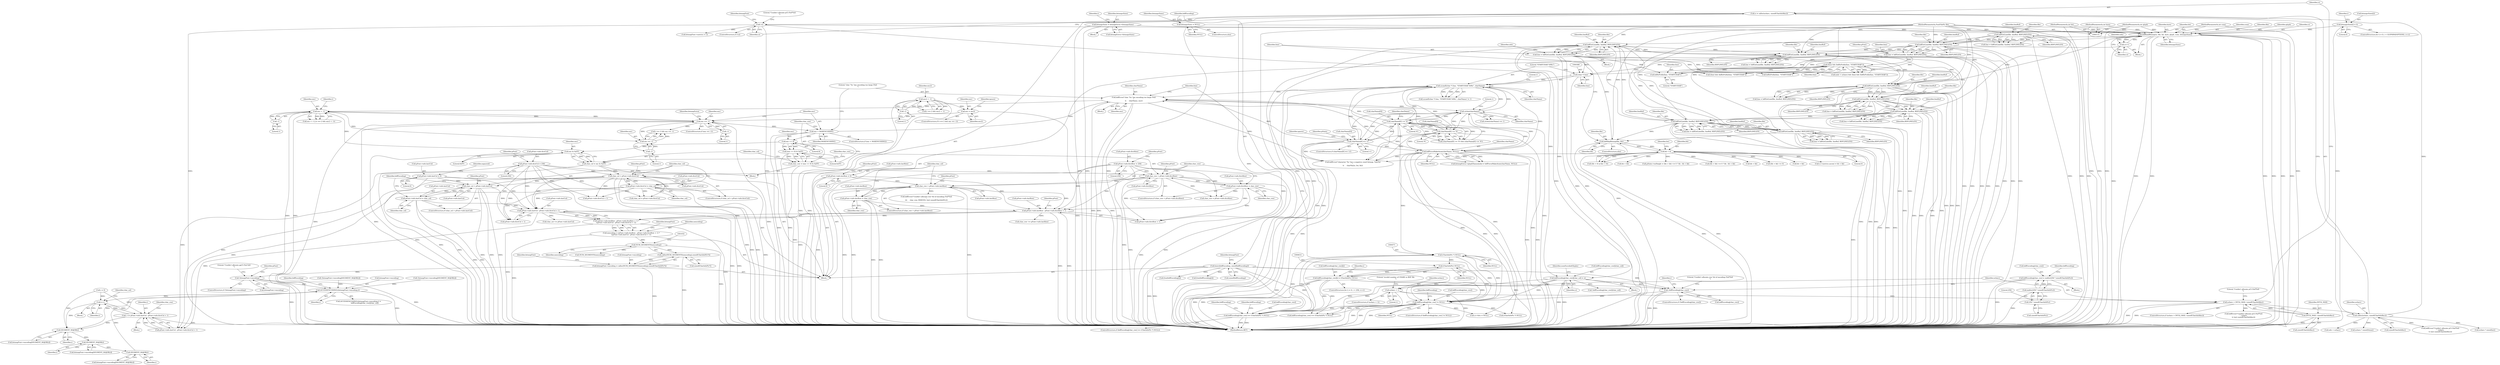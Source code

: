 digraph "0_libxfont_4d024ac10f964f6bd372ae0dd14f02772a6e5f63@API" {
"1001028" [label="(Call,calloc(NUM_SEGMENTS(nencoding),sizeof(CharInfoPtr*)))"];
"1001029" [label="(Call,NUM_SEGMENTS(nencoding))"];
"1000995" [label="(Call,nencoding = (pFont->info.lastRow - pFont->info.firstRow + 1) *\n\t(pFont->info.lastCol - pFont->info.firstCol + 1))"];
"1000997" [label="(Call,(pFont->info.lastRow - pFont->info.firstRow + 1) *\n\t(pFont->info.lastCol - pFont->info.firstCol + 1))"];
"1000998" [label="(Call,pFont->info.lastRow - pFont->info.firstRow + 1)"];
"1000332" [label="(Call,pFont->info.lastRow = 0)"];
"1000528" [label="(Call,pFont->info.lastRow = char_row)"];
"1000521" [label="(Call,char_row > pFont->info.lastRow)"];
"1000506" [label="(Call,char_row < pFont->info.firstRow)"];
"1000493" [label="(Call,char_row = (enc >> 8) & 0xFF)"];
"1000495" [label="(Call,(enc >> 8) & 0xFF)"];
"1000496" [label="(Call,enc >> 8)"];
"1000483" [label="(Call,enc > MAXENCODING)"];
"1000467" [label="(Call,enc == -1)"];
"1000460" [label="(Call,enc = enc2)"];
"1000443" [label="(Call,enc2 < -1)"];
"1000445" [label="(Call,-1)"];
"1000435" [label="(Call,enc < -1)"];
"1000502" [label="(Call,enc & 0xFF)"];
"1000487" [label="(Call,bdfError(\"char '%s' has encoding too large (%d)\n\",\n\t\t     charName, enc))"];
"1000384" [label="(Call,sscanf((char *) line, \"STARTCHAR %99s\", charName))"];
"1000385" [label="(Call,(char *) line)"];
"1000364" [label="(Call,(line) && (bdfIsPrefix(line, \"STARTCHAR\")))"];
"1000938" [label="(Call,line = bdfGetLine(file, lineBuf, BDFLINELEN))"];
"1000940" [label="(Call,bdfGetLine(file, lineBuf, BDFLINELEN))"];
"1000935" [label="(Call,bdfSkipBitmap(file, bh))"];
"1000753" [label="(Call,bdfGetLine(file, lineBuf, BDFLINELEN))"];
"1000709" [label="(Call,bdfGetLine(file, lineBuf, BDFLINELEN))"];
"1000676" [label="(Call,bdfGetLine(file, lineBuf, BDFLINELEN))"];
"1000634" [label="(Call,bdfGetLine(file, lineBuf, BDFLINELEN))"];
"1000408" [label="(Call,bdfGetLine(file, lineBuf, BDFLINELEN))"];
"1000321" [label="(Call,bdfGetLine(file, lineBuf, BDFLINELEN))"];
"1000196" [label="(Call,bdfGetLine(file, lineBuf, BDFLINELEN))"];
"1000116" [label="(MethodParameterIn,FontFilePtr file)"];
"1000799" [label="(Call,bdfGetLine(file, lineBuf, BDFLINELEN))"];
"1000738" [label="(Call,bh < 0)"];
"1000922" [label="(Call,bdfReadBitmap(ci, file, bit, byte, glyph, scan, bitmapsSizes))"];
"1000930" [label="(Call,ci++)"];
"1000250" [label="(Call,!ci)"];
"1000243" [label="(Call,ci = calloc(nchars, sizeof(CharInfoRec)))"];
"1000245" [label="(Call,calloc(nchars, sizeof(CharInfoRec)))"];
"1000228" [label="(Call,nchars > INT32_MAX / sizeof(CharInfoRec))"];
"1000219" [label="(Call,nchars < 1)"];
"1000230" [label="(Call,INT32_MAX / sizeof(CharInfoRec))"];
"1000119" [label="(MethodParameterIn,int bit)"];
"1000120" [label="(MethodParameterIn,int byte)"];
"1000121" [label="(MethodParameterIn,int glyph)"];
"1000122" [label="(MethodParameterIn,int scan)"];
"1000159" [label="(Call,bitmapsSizes = bitmapExtra->bitmapsSizes)"];
"1000179" [label="(Call,bitmapsSizes = NULL)"];
"1000173" [label="(Call,bitmapsSizes[i] = 0)"];
"1000366" [label="(Call,bdfIsPrefix(line, \"STARTCHAR\"))"];
"1000319" [label="(Call,line = bdfGetLine(file, lineBuf, BDFLINELEN))"];
"1000831" [label="(Call,charName[0] >= '0')"];
"1000853" [label="(Call,charName[0] == 'x')"];
"1000825" [label="(Call,strlen(charName))"];
"1000403" [label="(Call,bdfForceMakeAtom(charName, NULL))"];
"1000836" [label="(Call,charName[0] <= '9')"];
"1000617" [label="(Call,bdfEncoding[char_row] != NULL)"];
"1000623" [label="(Call,bdfEncoding[char_row][char_col] = ci)"];
"1000607" [label="(Call,bdfEncoding[char_row][i] = (CharInfoPtr) NULL)"];
"1000613" [label="(Call,(CharInfoPtr) NULL)"];
"1000570" [label="(Call,(CharInfoPtr *) NULL)"];
"1000566" [label="(Call,bdfEncoding[char_row] == (CharInfoPtr *) NULL)"];
"1000182" [label="(Call,bzero(bdfEncoding, sizeof(bdfEncoding)))"];
"1000584" [label="(Call,!bdfEncoding[char_row])"];
"1000574" [label="(Call,bdfEncoding[char_row] = malloc(256 * sizeof(CharInfoPtr)))"];
"1000578" [label="(Call,malloc(256 * sizeof(CharInfoPtr)))"];
"1000579" [label="(Call,256 * sizeof(CharInfoPtr))"];
"1000437" [label="(Call,-1)"];
"1000456" [label="(Call,enc == -1)"];
"1000458" [label="(Call,-1)"];
"1000469" [label="(Call,-1)"];
"1000325" [label="(Call,pFont->info.firstRow = 256)"];
"1000513" [label="(Call,pFont->info.firstRow = char_row)"];
"1001011" [label="(Call,pFont->info.lastCol - pFont->info.firstCol + 1)"];
"1000551" [label="(Call,char_col > pFont->info.lastCol)"];
"1000536" [label="(Call,char_col < pFont->info.firstCol)"];
"1000500" [label="(Call,char_col = enc & 0xFF)"];
"1000339" [label="(Call,pFont->info.firstCol = 256)"];
"1000543" [label="(Call,pFont->info.firstCol = char_col)"];
"1000346" [label="(Call,pFont->info.lastCol = 0)"];
"1000558" [label="(Call,pFont->info.lastCol = char_col)"];
"1001024" [label="(Call,bitmapFont->encoding = calloc(NUM_SEGMENTS(nencoding),sizeof(CharInfoPtr*)))"];
"1001034" [label="(Call,!bitmapFont->encoding)"];
"1001173" [label="(Call,ACCESSENCODINGL(bitmapFont->encoding,i))"];
"1001183" [label="(Call,i++)"];
"1001092" [label="(Call,i += pFont->info.lastCol - pFont->info.firstCol + 1)"];
"1001149" [label="(Call,SEGMENT_MAJOR(i))"];
"1001157" [label="(Call,SEGMENT_MAJOR(i))"];
"1001169" [label="(Call,SEGMENT_MAJOR(i))"];
"1000503" [label="(Identifier,enc)"];
"1000369" [label="(Block,)"];
"1000451" [label="(ControlStructure,if (t == 2 && enc == -1))"];
"1001144" [label="(Call,!bitmapFont->encoding[SEGMENT_MAJOR(i)])"];
"1000219" [label="(Call,nchars < 1)"];
"1000933" [label="(Identifier,ndx)"];
"1000632" [label="(Call,line = bdfGetLine(file, lineBuf, BDFLINELEN))"];
"1000598" [label="(ControlStructure,for (i = 0; i < 256; i++))"];
"1000712" [label="(Identifier,BDFLINELEN)"];
"1000397" [label="(Call,bitmapExtra->glyphNames[ndx] = bdfForceMakeAtom(charName, NULL))"];
"1000565" [label="(ControlStructure,if (bdfEncoding[char_row] == (CharInfoPtr *) NULL))"];
"1000943" [label="(Identifier,BDFLINELEN)"];
"1000936" [label="(Identifier,file)"];
"1000495" [label="(Call,(enc >> 8) & 0xFF)"];
"1000676" [label="(Call,bdfGetLine(file, lineBuf, BDFLINELEN))"];
"1000939" [label="(Identifier,line)"];
"1000824" [label="(Call,strlen(charName) == 1)"];
"1000328" [label="(Identifier,pFont)"];
"1000738" [label="(Call,bh < 0)"];
"1000339" [label="(Call,pFont->info.firstCol = 256)"];
"1000567" [label="(Call,bdfEncoding[char_row])"];
"1000534" [label="(Identifier,char_row)"];
"1000536" [label="(Call,char_col < pFont->info.firstCol)"];
"1000494" [label="(Identifier,char_row)"];
"1000922" [label="(Call,bdfReadBitmap(ci, file, bit, byte, glyph, scan, bitmapsSizes))"];
"1000832" [label="(Call,charName[0])"];
"1000830" [label="(Call,(charName[0] >= '0') && (charName[0] <= '9'))"];
"1000365" [label="(Identifier,line)"];
"1000623" [label="(Call,bdfEncoding[char_row][char_col] = ci)"];
"1000968" [label="(Call,(line) && (bdfIsPrefix(line, \"STARTCHAR\")))"];
"1000197" [label="(Identifier,file)"];
"1000384" [label="(Call,sscanf((char *) line, \"STARTCHAR %99s\", charName))"];
"1000564" [label="(Identifier,char_col)"];
"1000573" [label="(Block,)"];
"1001014" [label="(Identifier,pFont)"];
"1000345" [label="(Literal,256)"];
"1000347" [label="(Call,pFont->info.lastCol)"];
"1000801" [label="(Identifier,lineBuf)"];
"1000320" [label="(Identifier,line)"];
"1000274" [label="(Call,nchars * sizeof(Atom))"];
"1000934" [label="(ControlStructure,else)"];
"1000926" [label="(Identifier,byte)"];
"1000893" [label="(Call,ci->metrics.ascent = bh + bb)"];
"1000568" [label="(Identifier,bdfEncoding)"];
"1000227" [label="(ControlStructure,if (nchars > INT32_MAX / sizeof(CharInfoRec)))"];
"1000411" [label="(Identifier,BDFLINELEN)"];
"1000486" [label="(Block,)"];
"1000520" [label="(ControlStructure,if (char_row > pFont->info.lastRow))"];
"1000929" [label="(Identifier,bitmapsSizes)"];
"1000174" [label="(Call,bitmapsSizes[i])"];
"1001100" [label="(Call,pFont->info.firstCol + 1)"];
"1000522" [label="(Identifier,char_row)"];
"1000925" [label="(Identifier,bit)"];
"1000188" [label="(Identifier,bitmapFont)"];
"1000247" [label="(Call,sizeof(CharInfoRec))"];
"1000501" [label="(Identifier,char_col)"];
"1000173" [label="(Call,bitmapsSizes[i] = 0)"];
"1000246" [label="(Identifier,nchars)"];
"1000385" [label="(Call,(char *) line)"];
"1000120" [label="(MethodParameterIn,int byte)"];
"1000232" [label="(Call,sizeof(CharInfoRec))"];
"1000434" [label="(Call,enc < -1 || (t == 2 && enc2 < -1))"];
"1000321" [label="(Call,bdfGetLine(file, lineBuf, BDFLINELEN))"];
"1000544" [label="(Call,pFont->info.firstCol)"];
"1000508" [label="(Call,pFont->info.firstRow)"];
"1000589" [label="(Call,bdfError(\"Couldn't allocate row %d of encoding (%d*%d)\n\",\n\t\t\t     char_row, INDICES, (int) sizeof(CharInfoPtr)))"];
"1000352" [label="(Literal,0)"];
"1001110" [label="(Call,char_col = pFont->info.firstCol)"];
"1000621" [label="(Identifier,NULL)"];
"1000500" [label="(Call,char_col = enc & 0xFF)"];
"1001074" [label="(Identifier,char_row)"];
"1001033" [label="(ControlStructure,if (!bitmapFont->encoding))"];
"1000362" [label="(Identifier,ndx)"];
"1000490" [label="(Identifier,enc)"];
"1000626" [label="(Identifier,bdfEncoding)"];
"1000181" [label="(Identifier,NULL)"];
"1001198" [label="(Call,free(bdfEncoding[i]))"];
"1000439" [label="(Call,t == 2 && enc2 < -1)"];
"1000482" [label="(ControlStructure,if (enc > MAXENCODING))"];
"1000489" [label="(Identifier,charName)"];
"1000405" [label="(Identifier,NULL)"];
"1001031" [label="(Call,sizeof(CharInfoPtr*))"];
"1000576" [label="(Identifier,bdfEncoding)"];
"1000172" [label="(Identifier,i)"];
"1000931" [label="(Identifier,ci)"];
"1001041" [label="(Call,NUM_SEGMENTS(nencoding))"];
"1000513" [label="(Call,pFont->info.firstRow = char_row)"];
"1000755" [label="(Identifier,lineBuf)"];
"1000679" [label="(Identifier,BDFLINELEN)"];
"1000707" [label="(Call,line = bdfGetLine(file, lineBuf, BDFLINELEN))"];
"1000538" [label="(Call,pFont->info.firstCol)"];
"1000616" [label="(ControlStructure,if (bdfEncoding[char_row] != NULL))"];
"1000166" [label="(Identifier,i)"];
"1001004" [label="(Call,pFont->info.firstRow + 1)"];
"1001059" [label="(Call,char_row = pFont->info.firstRow)"];
"1000231" [label="(Identifier,INT32_MAX)"];
"1000578" [label="(Call,malloc(256 * sizeof(CharInfoPtr)))"];
"1000537" [label="(Identifier,char_col)"];
"1001177" [label="(Identifier,i)"];
"1000585" [label="(Call,bdfEncoding[char_row])"];
"1000608" [label="(Call,bdfEncoding[char_row][i])"];
"1001025" [label="(Call,bitmapFont->encoding)"];
"1000349" [label="(Identifier,pFont)"];
"1000831" [label="(Call,charName[0] >= '0')"];
"1000507" [label="(Identifier,char_row)"];
"1000342" [label="(Identifier,pFont)"];
"1000460" [label="(Call,enc = enc2)"];
"1000826" [label="(Identifier,charName)"];
"1000553" [label="(Call,pFont->info.lastCol)"];
"1001180" [label="(Identifier,bdfEncoding)"];
"1001035" [label="(Call,bitmapFont->encoding)"];
"1000404" [label="(Identifier,charName)"];
"1000579" [label="(Call,256 * sizeof(CharInfoPtr))"];
"1000493" [label="(Call,char_row = (enc >> 8) & 0xFF)"];
"1000678" [label="(Identifier,lineBuf)"];
"1000160" [label="(Identifier,bitmapsSizes)"];
"1000325" [label="(Call,pFont->info.firstRow = 256)"];
"1001169" [label="(Call,SEGMENT_MAJOR(i))"];
"1000383" [label="(Call,sscanf((char *) line, \"STARTCHAR %99s\", charName) != 1)"];
"1000996" [label="(Identifier,nencoding)"];
"1001026" [label="(Identifier,bitmapFont)"];
"1000561" [label="(Identifier,pFont)"];
"1001084" [label="(Block,)"];
"1000224" [label="(Literal,\"invalid number of CHARS in BDF file\n\")"];
"1000410" [label="(Identifier,lineBuf)"];
"1000180" [label="(Identifier,bitmapsSizes)"];
"1000737" [label="(Call,(bh < 0) || (bw < 0))"];
"1000435" [label="(Call,enc < -1)"];
"1000121" [label="(MethodParameterIn,int glyph)"];
"1000797" [label="(Call,line = bdfGetLine(file, lineBuf, BDFLINELEN))"];
"1001173" [label="(Call,ACCESSENCODINGL(bitmapFont->encoding,i))"];
"1000575" [label="(Call,bdfEncoding[char_row])"];
"1001017" [label="(Call,pFont->info.firstCol + 1)"];
"1000999" [label="(Call,pFont->info.lastRow)"];
"1000179" [label="(Call,bitmapsSizes = NULL)"];
"1000470" [label="(Literal,1)"];
"1000159" [label="(Call,bitmapsSizes = bitmapExtra->bitmapsSizes)"];
"1000245" [label="(Call,calloc(nchars, sizeof(CharInfoRec)))"];
"1000485" [label="(Identifier,MAXENCODING)"];
"1000837" [label="(Call,charName[0])"];
"1000586" [label="(Identifier,bdfEncoding)"];
"1000253" [label="(Call,bdfError(\"Couldn't allocate pCI (%d*%d)\n\", nchars,\n\t\t (int) sizeof(CharInfoRec)))"];
"1001184" [label="(Identifier,i)"];
"1000408" [label="(Call,bdfGetLine(file, lineBuf, BDFLINELEN))"];
"1000229" [label="(Identifier,nchars)"];
"1000521" [label="(Call,char_row > pFont->info.lastRow)"];
"1001117" [label="(Call,char_col <= pFont->info.lastCol)"];
"1001145" [label="(Call,bitmapFont->encoding[SEGMENT_MAJOR(i)])"];
"1000523" [label="(Call,pFont->info.lastRow)"];
"1000928" [label="(Identifier,scan)"];
"1000617" [label="(Call,bdfEncoding[char_row] != NULL)"];
"1000583" [label="(ControlStructure,if (!bdfEncoding[char_row]))"];
"1000502" [label="(Call,enc & 0xFF)"];
"1000196" [label="(Call,bdfGetLine(file, lineBuf, BDFLINELEN))"];
"1001093" [label="(Identifier,i)"];
"1000249" [label="(ControlStructure,if (!ci))"];
"1000250" [label="(Call,!ci)"];
"1000184" [label="(Call,sizeof(bdfEncoding))"];
"1000360" [label="(Call,(ndx < nchars) && (line) && (bdfIsPrefix(line, \"STARTCHAR\")))"];
"1001183" [label="(Call,i++)"];
"1001165" [label="(Call,bitmapFont->encoding[SEGMENT_MAJOR(i)])"];
"1000899" [label="(Call,bh + bb)"];
"1001218" [label="(Call,free(bdfEncoding[i]))"];
"1000158" [label="(Block,)"];
"1001153" [label="(Call,bitmapFont->encoding[SEGMENT_MAJOR(i)])"];
"1000740" [label="(Literal,0)"];
"1000235" [label="(Call,bdfError(\"Couldn't allocate pCI (%d*%d)\n\", nchars,\n\t\t (int) sizeof(CharInfoRec)))"];
"1000745" [label="(Call,bdfError(\"character '%s' has a negative sized bitmap, %dx%d\n\",\n\t\t     charName, bw, bh))"];
"1000859" [label="(Call,pState->exHeight = (bh + bb) <= 0 ? bh : bh + bb)"];
"1000570" [label="(Call,(CharInfoPtr *) NULL)"];
"1000580" [label="(Literal,256)"];
"1000484" [label="(Identifier,enc)"];
"1001036" [label="(Identifier,bitmapFont)"];
"1000437" [label="(Call,-1)"];
"1000531" [label="(Identifier,pFont)"];
"1000178" [label="(ControlStructure,else)"];
"1000519" [label="(Identifier,char_row)"];
"1001034" [label="(Call,!bitmapFont->encoding)"];
"1000677" [label="(Identifier,file)"];
"1000924" [label="(Identifier,file)"];
"1000998" [label="(Call,pFont->info.lastRow - pFont->info.firstRow + 1)"];
"1000799" [label="(Call,bdfGetLine(file, lineBuf, BDFLINELEN))"];
"1000857" [label="(Literal,'x')"];
"1000742" [label="(Identifier,bw)"];
"1001092" [label="(Call,i += pFont->info.lastCol - pFont->info.firstCol + 1)"];
"1000875" [label="(Identifier,ignore)"];
"1000504" [label="(Literal,0xFF)"];
"1000970" [label="(Call,bdfIsPrefix(line, \"STARTCHAR\"))"];
"1001024" [label="(Call,bitmapFont->encoding = calloc(NUM_SEGMENTS(nencoding),sizeof(CharInfoPtr*)))"];
"1000122" [label="(MethodParameterIn,int scan)"];
"1000499" [label="(Literal,0xFF)"];
"1000488" [label="(Literal,\"char '%s' has encoding too large (%d)\n\")"];
"1000436" [label="(Identifier,enc)"];
"1000840" [label="(Literal,'9')"];
"1000637" [label="(Identifier,BDFLINELEN)"];
"1001011" [label="(Call,pFont->info.lastCol - pFont->info.firstCol + 1)"];
"1000261" [label="(Call,bitmapFont->metrics = ci)"];
"1000927" [label="(Identifier,glyph)"];
"1000354" [label="(Identifier,nignored)"];
"1000498" [label="(Literal,8)"];
"1001051" [label="(Identifier,pFont)"];
"1000445" [label="(Call,-1)"];
"1000827" [label="(Literal,1)"];
"1000836" [label="(Call,charName[0] <= '9')"];
"1000457" [label="(Identifier,enc)"];
"1000558" [label="(Call,pFont->info.lastCol = char_col)"];
"1000861" [label="(Identifier,pState)"];
"1001081" [label="(Call,(CharInfoPtr *) NULL)"];
"1000243" [label="(Call,ci = calloc(nchars, sizeof(CharInfoRec)))"];
"1000876" [label="(Block,)"];
"1000236" [label="(Literal,\"Couldn't allocate pCI (%d*%d)\n\")"];
"1000516" [label="(Identifier,pFont)"];
"1001030" [label="(Identifier,nencoding)"];
"1000940" [label="(Call,bdfGetLine(file, lineBuf, BDFLINELEN))"];
"1000462" [label="(Identifier,enc2)"];
"1000346" [label="(Call,pFont->info.lastCol = 0)"];
"1000390" [label="(Literal,1)"];
"1001094" [label="(Call,pFont->info.lastCol - pFont->info.firstCol + 1)"];
"1000709" [label="(Call,bdfGetLine(file, lineBuf, BDFLINELEN))"];
"1000198" [label="(Identifier,lineBuf)"];
"1000228" [label="(Call,nchars > INT32_MAX / sizeof(CharInfoRec))"];
"1000182" [label="(Call,bzero(bdfEncoding, sizeof(bdfEncoding)))"];
"1000543" [label="(Call,pFont->info.firstCol = char_col)"];
"1000244" [label="(Identifier,ci)"];
"1000930" [label="(Call,ci++)"];
"1000388" [label="(Literal,\"STARTCHAR %99s\")"];
"1001126" [label="(Block,)"];
"1000631" [label="(Identifier,numEncodedGlyphs)"];
"1000629" [label="(Identifier,ci)"];
"1000551" [label="(Call,char_col > pFont->info.lastCol)"];
"1000581" [label="(Call,sizeof(CharInfoPtr))"];
"1000600" [label="(Identifier,i)"];
"1000366" [label="(Call,bdfIsPrefix(line, \"STARTCHAR\"))"];
"1000835" [label="(Literal,'0')"];
"1000251" [label="(Identifier,ci)"];
"1000438" [label="(Literal,1)"];
"1000230" [label="(Call,INT32_MAX / sizeof(CharInfoRec))"];
"1000452" [label="(Call,t == 2 && enc == -1)"];
"1000403" [label="(Call,bdfForceMakeAtom(charName, NULL))"];
"1000618" [label="(Call,bdfEncoding[char_row])"];
"1001066" [label="(Call,char_row <= pFont->info.lastRow)"];
"1001012" [label="(Call,pFont->info.lastCol)"];
"1000997" [label="(Call,(pFont->info.lastRow - pFont->info.firstRow + 1) *\n\t(pFont->info.lastCol - pFont->info.firstCol + 1))"];
"1000923" [label="(Identifier,ci)"];
"1000467" [label="(Call,enc == -1)"];
"1001077" [label="(Call,bdfEncoding[char_row] == (CharInfoPtr *) NULL)"];
"1000995" [label="(Call,nencoding = (pFont->info.lastRow - pFont->info.firstRow + 1) *\n\t(pFont->info.lastCol - pFont->info.firstCol + 1))"];
"1000333" [label="(Call,pFont->info.lastRow)"];
"1000199" [label="(Identifier,BDFLINELEN)"];
"1000751" [label="(Call,line = bdfGetLine(file, lineBuf, BDFLINELEN))"];
"1000319" [label="(Call,line = bdfGetLine(file, lineBuf, BDFLINELEN))"];
"1000387" [label="(Identifier,line)"];
"1000825" [label="(Call,strlen(charName))"];
"1000331" [label="(Literal,256)"];
"1001040" [label="(Literal,\"Couldn't allocate ppCI (%d,%d)\n\")"];
"1001170" [label="(Identifier,i)"];
"1000468" [label="(Identifier,enc)"];
"1000406" [label="(Call,line = bdfGetLine(file, lineBuf, BDFLINELEN))"];
"1000863" [label="(Call,(bh + bb) <= 0 ? bh : bh + bb)"];
"1000263" [label="(Identifier,bitmapFont)"];
"1001157" [label="(Call,SEGMENT_MAJOR(i))"];
"1000739" [label="(Identifier,bh)"];
"1000550" [label="(ControlStructure,if (char_col > pFont->info.lastCol))"];
"1000941" [label="(Identifier,file)"];
"1000474" [label="(Identifier,bitmapExtra)"];
"1001128" [label="(Call,!bdfEncoding[char_row][char_col])"];
"1000340" [label="(Call,pFont->info.firstCol)"];
"1000574" [label="(Call,bdfEncoding[char_row] = malloc(256 * sizeof(CharInfoPtr)))"];
"1000619" [label="(Identifier,bdfEncoding)"];
"1000254" [label="(Literal,\"Couldn't allocate pCI (%d*%d)\n\")"];
"1001028" [label="(Call,calloc(NUM_SEGMENTS(nencoding),sizeof(CharInfoPtr*)))"];
"1000917" [label="(Call,ci->bits = NULL)"];
"1001172" [label="(Call,ACCESSENCODINGL(bitmapFont->encoding,i) =\n                        bdfEncoding[char_row][char_col])"];
"1000528" [label="(Call,pFont->info.lastRow = char_row)"];
"1000546" [label="(Identifier,pFont)"];
"1000854" [label="(Call,charName[0])"];
"1000615" [label="(Identifier,NULL)"];
"1000635" [label="(Identifier,file)"];
"1000496" [label="(Call,enc >> 8)"];
"1000464" [label="(Identifier,ignore)"];
"1000838" [label="(Identifier,charName)"];
"1000754" [label="(Identifier,file)"];
"1000710" [label="(Identifier,file)"];
"1000870" [label="(Call,bh + bb)"];
"1000458" [label="(Call,-1)"];
"1000164" [label="(ControlStructure,for (i = 0; i < GLYPHPADOPTIONS; i++))"];
"1000492" [label="(Block,)"];
"1000389" [label="(Identifier,charName)"];
"1000711" [label="(Identifier,lineBuf)"];
"1000324" [label="(Identifier,BDFLINELEN)"];
"1000466" [label="(ControlStructure,if (enc == -1))"];
"1000123" [label="(Block,)"];
"1000572" [label="(Identifier,NULL)"];
"1000756" [label="(Identifier,BDFLINELEN)"];
"1000606" [label="(Identifier,i)"];
"1000636" [label="(Identifier,lineBuf)"];
"1000220" [label="(Identifier,nchars)"];
"1000483" [label="(Call,enc > MAXENCODING)"];
"1000613" [label="(Call,(CharInfoPtr) NULL)"];
"1000335" [label="(Identifier,pFont)"];
"1000322" [label="(Identifier,file)"];
"1000506" [label="(Call,char_row < pFont->info.firstRow)"];
"1000864" [label="(Call,(bh + bb) <= 0)"];
"1000456" [label="(Call,enc == -1)"];
"1000487" [label="(Call,bdfError(\"char '%s' has encoding too large (%d)\n\",\n\t\t     charName, enc))"];
"1000674" [label="(Call,line = bdfGetLine(file, lineBuf, BDFLINELEN))"];
"1000300" [label="(Call,nchars * sizeof(int))"];
"1000444" [label="(Identifier,enc2)"];
"1000441" [label="(Identifier,t)"];
"1000852" [label="(ControlStructure,if (charName[0] == 'x'))"];
"1000634" [label="(Call,bdfGetLine(file, lineBuf, BDFLINELEN))"];
"1000753" [label="(Call,bdfGetLine(file, lineBuf, BDFLINELEN))"];
"1001055" [label="(Call,i = 0)"];
"1000119" [label="(MethodParameterIn,int bit)"];
"1000218" [label="(ControlStructure,if (nchars < 1))"];
"1000194" [label="(Call,line = bdfGetLine(file, lineBuf, BDFLINELEN))"];
"1001029" [label="(Call,NUM_SEGMENTS(nencoding))"];
"1000505" [label="(ControlStructure,if (char_row < pFont->info.firstRow))"];
"1001125" [label="(Identifier,char_col)"];
"1000559" [label="(Call,pFont->info.lastCol)"];
"1000590" [label="(Literal,\"Couldn't allocate row %d of encoding (%d*%d)\n\")"];
"1001149" [label="(Call,SEGMENT_MAJOR(i))"];
"1000446" [label="(Literal,1)"];
"1000409" [label="(Identifier,file)"];
"1000529" [label="(Call,pFont->info.lastRow)"];
"1000177" [label="(Literal,0)"];
"1000633" [label="(Identifier,line)"];
"1000937" [label="(Identifier,bh)"];
"1000584" [label="(Call,!bdfEncoding[char_row])"];
"1000942" [label="(Identifier,lineBuf)"];
"1001224" [label="(MethodReturn,RET)"];
"1000368" [label="(Literal,\"STARTCHAR\")"];
"1000497" [label="(Identifier,enc)"];
"1000323" [label="(Identifier,lineBuf)"];
"1000607" [label="(Call,bdfEncoding[char_row][i] = (CharInfoPtr) NULL)"];
"1000361" [label="(Call,ndx < nchars)"];
"1000622" [label="(Block,)"];
"1000800" [label="(Identifier,file)"];
"1000364" [label="(Call,(line) && (bdfIsPrefix(line, \"STARTCHAR\")))"];
"1001158" [label="(Identifier,i)"];
"1000802" [label="(Identifier,BDFLINELEN)"];
"1000624" [label="(Call,bdfEncoding[char_row][char_col])"];
"1000566" [label="(Call,bdfEncoding[char_row] == (CharInfoPtr *) NULL)"];
"1000459" [label="(Literal,1)"];
"1000535" [label="(ControlStructure,if (char_col < pFont->info.firstCol))"];
"1000514" [label="(Call,pFont->info.firstRow)"];
"1000326" [label="(Call,pFont->info.firstRow)"];
"1001164" [label="(Call,!bitmapFont->encoding[SEGMENT_MAJOR(i)])"];
"1001174" [label="(Call,bitmapFont->encoding)"];
"1000367" [label="(Identifier,line)"];
"1000938" [label="(Call,line = bdfGetLine(file, lineBuf, BDFLINELEN))"];
"1000161" [label="(Call,bitmapExtra->bitmapsSizes)"];
"1000853" [label="(Call,charName[0] == 'x')"];
"1000865" [label="(Call,bh + bb)"];
"1000443" [label="(Call,enc2 < -1)"];
"1000116" [label="(MethodParameterIn,FontFilePtr file)"];
"1000549" [label="(Identifier,char_col)"];
"1000221" [label="(Literal,1)"];
"1000552" [label="(Identifier,char_col)"];
"1000338" [label="(Literal,0)"];
"1000935" [label="(Call,bdfSkipBitmap(file, bh))"];
"1001150" [label="(Identifier,i)"];
"1000183" [label="(Identifier,bdfEncoding)"];
"1000332" [label="(Call,pFont->info.lastRow = 0)"];
"1000461" [label="(Identifier,enc)"];
"1000469" [label="(Call,-1)"];
"1001028" -> "1001024"  [label="AST: "];
"1001028" -> "1001031"  [label="CFG: "];
"1001029" -> "1001028"  [label="AST: "];
"1001031" -> "1001028"  [label="AST: "];
"1001024" -> "1001028"  [label="CFG: "];
"1001028" -> "1001224"  [label="DDG: "];
"1001028" -> "1001024"  [label="DDG: "];
"1001029" -> "1001028"  [label="DDG: "];
"1001029" -> "1001030"  [label="CFG: "];
"1001030" -> "1001029"  [label="AST: "];
"1001032" -> "1001029"  [label="CFG: "];
"1001029" -> "1001224"  [label="DDG: "];
"1000995" -> "1001029"  [label="DDG: "];
"1001029" -> "1001041"  [label="DDG: "];
"1000995" -> "1000123"  [label="AST: "];
"1000995" -> "1000997"  [label="CFG: "];
"1000996" -> "1000995"  [label="AST: "];
"1000997" -> "1000995"  [label="AST: "];
"1001026" -> "1000995"  [label="CFG: "];
"1000995" -> "1001224"  [label="DDG: "];
"1000997" -> "1000995"  [label="DDG: "];
"1000997" -> "1000995"  [label="DDG: "];
"1000997" -> "1001011"  [label="CFG: "];
"1000998" -> "1000997"  [label="AST: "];
"1001011" -> "1000997"  [label="AST: "];
"1000997" -> "1001224"  [label="DDG: "];
"1000997" -> "1001224"  [label="DDG: "];
"1000998" -> "1000997"  [label="DDG: "];
"1000998" -> "1000997"  [label="DDG: "];
"1001011" -> "1000997"  [label="DDG: "];
"1001011" -> "1000997"  [label="DDG: "];
"1000998" -> "1001004"  [label="CFG: "];
"1000999" -> "1000998"  [label="AST: "];
"1001004" -> "1000998"  [label="AST: "];
"1001014" -> "1000998"  [label="CFG: "];
"1000998" -> "1001224"  [label="DDG: "];
"1000998" -> "1001224"  [label="DDG: "];
"1000332" -> "1000998"  [label="DDG: "];
"1000528" -> "1000998"  [label="DDG: "];
"1000521" -> "1000998"  [label="DDG: "];
"1000325" -> "1000998"  [label="DDG: "];
"1000513" -> "1000998"  [label="DDG: "];
"1000506" -> "1000998"  [label="DDG: "];
"1000998" -> "1001066"  [label="DDG: "];
"1000332" -> "1000123"  [label="AST: "];
"1000332" -> "1000338"  [label="CFG: "];
"1000333" -> "1000332"  [label="AST: "];
"1000338" -> "1000332"  [label="AST: "];
"1000342" -> "1000332"  [label="CFG: "];
"1000332" -> "1001224"  [label="DDG: "];
"1000332" -> "1000521"  [label="DDG: "];
"1000528" -> "1000520"  [label="AST: "];
"1000528" -> "1000534"  [label="CFG: "];
"1000529" -> "1000528"  [label="AST: "];
"1000534" -> "1000528"  [label="AST: "];
"1000537" -> "1000528"  [label="CFG: "];
"1000528" -> "1001224"  [label="DDG: "];
"1000528" -> "1001224"  [label="DDG: "];
"1000528" -> "1000521"  [label="DDG: "];
"1000521" -> "1000528"  [label="DDG: "];
"1000521" -> "1000520"  [label="AST: "];
"1000521" -> "1000523"  [label="CFG: "];
"1000522" -> "1000521"  [label="AST: "];
"1000523" -> "1000521"  [label="AST: "];
"1000531" -> "1000521"  [label="CFG: "];
"1000537" -> "1000521"  [label="CFG: "];
"1000521" -> "1001224"  [label="DDG: "];
"1000521" -> "1001224"  [label="DDG: "];
"1000521" -> "1001224"  [label="DDG: "];
"1000506" -> "1000521"  [label="DDG: "];
"1000521" -> "1000589"  [label="DDG: "];
"1000506" -> "1000505"  [label="AST: "];
"1000506" -> "1000508"  [label="CFG: "];
"1000507" -> "1000506"  [label="AST: "];
"1000508" -> "1000506"  [label="AST: "];
"1000516" -> "1000506"  [label="CFG: "];
"1000522" -> "1000506"  [label="CFG: "];
"1000506" -> "1001224"  [label="DDG: "];
"1000506" -> "1001224"  [label="DDG: "];
"1000493" -> "1000506"  [label="DDG: "];
"1000325" -> "1000506"  [label="DDG: "];
"1000513" -> "1000506"  [label="DDG: "];
"1000506" -> "1000513"  [label="DDG: "];
"1000506" -> "1001004"  [label="DDG: "];
"1000506" -> "1001059"  [label="DDG: "];
"1000493" -> "1000492"  [label="AST: "];
"1000493" -> "1000495"  [label="CFG: "];
"1000494" -> "1000493"  [label="AST: "];
"1000495" -> "1000493"  [label="AST: "];
"1000501" -> "1000493"  [label="CFG: "];
"1000493" -> "1001224"  [label="DDG: "];
"1000495" -> "1000493"  [label="DDG: "];
"1000495" -> "1000493"  [label="DDG: "];
"1000495" -> "1000499"  [label="CFG: "];
"1000496" -> "1000495"  [label="AST: "];
"1000499" -> "1000495"  [label="AST: "];
"1000495" -> "1001224"  [label="DDG: "];
"1000496" -> "1000495"  [label="DDG: "];
"1000496" -> "1000495"  [label="DDG: "];
"1000496" -> "1000498"  [label="CFG: "];
"1000497" -> "1000496"  [label="AST: "];
"1000498" -> "1000496"  [label="AST: "];
"1000499" -> "1000496"  [label="CFG: "];
"1000483" -> "1000496"  [label="DDG: "];
"1000496" -> "1000502"  [label="DDG: "];
"1000483" -> "1000482"  [label="AST: "];
"1000483" -> "1000485"  [label="CFG: "];
"1000484" -> "1000483"  [label="AST: "];
"1000485" -> "1000483"  [label="AST: "];
"1000488" -> "1000483"  [label="CFG: "];
"1000494" -> "1000483"  [label="CFG: "];
"1000483" -> "1001224"  [label="DDG: "];
"1000483" -> "1001224"  [label="DDG: "];
"1000467" -> "1000483"  [label="DDG: "];
"1000483" -> "1000487"  [label="DDG: "];
"1000467" -> "1000466"  [label="AST: "];
"1000467" -> "1000469"  [label="CFG: "];
"1000468" -> "1000467"  [label="AST: "];
"1000469" -> "1000467"  [label="AST: "];
"1000474" -> "1000467"  [label="CFG: "];
"1000484" -> "1000467"  [label="CFG: "];
"1000467" -> "1001224"  [label="DDG: "];
"1000467" -> "1001224"  [label="DDG: "];
"1000467" -> "1001224"  [label="DDG: "];
"1000467" -> "1000435"  [label="DDG: "];
"1000467" -> "1000452"  [label="DDG: "];
"1000460" -> "1000467"  [label="DDG: "];
"1000435" -> "1000467"  [label="DDG: "];
"1000456" -> "1000467"  [label="DDG: "];
"1000469" -> "1000467"  [label="DDG: "];
"1000460" -> "1000451"  [label="AST: "];
"1000460" -> "1000462"  [label="CFG: "];
"1000461" -> "1000460"  [label="AST: "];
"1000462" -> "1000460"  [label="AST: "];
"1000464" -> "1000460"  [label="CFG: "];
"1000460" -> "1001224"  [label="DDG: "];
"1000443" -> "1000460"  [label="DDG: "];
"1000443" -> "1000439"  [label="AST: "];
"1000443" -> "1000445"  [label="CFG: "];
"1000444" -> "1000443"  [label="AST: "];
"1000445" -> "1000443"  [label="AST: "];
"1000439" -> "1000443"  [label="CFG: "];
"1000443" -> "1001224"  [label="DDG: "];
"1000443" -> "1001224"  [label="DDG: "];
"1000443" -> "1000439"  [label="DDG: "];
"1000443" -> "1000439"  [label="DDG: "];
"1000445" -> "1000443"  [label="DDG: "];
"1000445" -> "1000446"  [label="CFG: "];
"1000446" -> "1000445"  [label="AST: "];
"1000435" -> "1000434"  [label="AST: "];
"1000435" -> "1000437"  [label="CFG: "];
"1000436" -> "1000435"  [label="AST: "];
"1000437" -> "1000435"  [label="AST: "];
"1000441" -> "1000435"  [label="CFG: "];
"1000434" -> "1000435"  [label="CFG: "];
"1000435" -> "1001224"  [label="DDG: "];
"1000435" -> "1001224"  [label="DDG: "];
"1000435" -> "1000434"  [label="DDG: "];
"1000435" -> "1000434"  [label="DDG: "];
"1000502" -> "1000435"  [label="DDG: "];
"1000487" -> "1000435"  [label="DDG: "];
"1000437" -> "1000435"  [label="DDG: "];
"1000435" -> "1000456"  [label="DDG: "];
"1000502" -> "1000500"  [label="AST: "];
"1000502" -> "1000504"  [label="CFG: "];
"1000503" -> "1000502"  [label="AST: "];
"1000504" -> "1000502"  [label="AST: "];
"1000500" -> "1000502"  [label="CFG: "];
"1000502" -> "1001224"  [label="DDG: "];
"1000502" -> "1000500"  [label="DDG: "];
"1000502" -> "1000500"  [label="DDG: "];
"1000487" -> "1000486"  [label="AST: "];
"1000487" -> "1000490"  [label="CFG: "];
"1000488" -> "1000487"  [label="AST: "];
"1000489" -> "1000487"  [label="AST: "];
"1000490" -> "1000487"  [label="AST: "];
"1000633" -> "1000487"  [label="CFG: "];
"1000487" -> "1001224"  [label="DDG: "];
"1000487" -> "1001224"  [label="DDG: "];
"1000487" -> "1001224"  [label="DDG: "];
"1000384" -> "1000487"  [label="DDG: "];
"1000403" -> "1000487"  [label="DDG: "];
"1000831" -> "1000487"  [label="DDG: "];
"1000853" -> "1000487"  [label="DDG: "];
"1000836" -> "1000487"  [label="DDG: "];
"1000487" -> "1000745"  [label="DDG: "];
"1000487" -> "1000825"  [label="DDG: "];
"1000384" -> "1000383"  [label="AST: "];
"1000384" -> "1000389"  [label="CFG: "];
"1000385" -> "1000384"  [label="AST: "];
"1000388" -> "1000384"  [label="AST: "];
"1000389" -> "1000384"  [label="AST: "];
"1000390" -> "1000384"  [label="CFG: "];
"1000384" -> "1001224"  [label="DDG: "];
"1000384" -> "1001224"  [label="DDG: "];
"1000384" -> "1000383"  [label="DDG: "];
"1000384" -> "1000383"  [label="DDG: "];
"1000384" -> "1000383"  [label="DDG: "];
"1000385" -> "1000384"  [label="DDG: "];
"1000831" -> "1000384"  [label="DDG: "];
"1000853" -> "1000384"  [label="DDG: "];
"1000825" -> "1000384"  [label="DDG: "];
"1000836" -> "1000384"  [label="DDG: "];
"1000384" -> "1000403"  [label="DDG: "];
"1000384" -> "1000745"  [label="DDG: "];
"1000384" -> "1000825"  [label="DDG: "];
"1000385" -> "1000387"  [label="CFG: "];
"1000386" -> "1000385"  [label="AST: "];
"1000387" -> "1000385"  [label="AST: "];
"1000388" -> "1000385"  [label="CFG: "];
"1000385" -> "1001224"  [label="DDG: "];
"1000364" -> "1000385"  [label="DDG: "];
"1000938" -> "1000385"  [label="DDG: "];
"1000319" -> "1000385"  [label="DDG: "];
"1000364" -> "1000360"  [label="AST: "];
"1000364" -> "1000365"  [label="CFG: "];
"1000364" -> "1000366"  [label="CFG: "];
"1000365" -> "1000364"  [label="AST: "];
"1000366" -> "1000364"  [label="AST: "];
"1000360" -> "1000364"  [label="CFG: "];
"1000364" -> "1001224"  [label="DDG: "];
"1000364" -> "1001224"  [label="DDG: "];
"1000364" -> "1000360"  [label="DDG: "];
"1000364" -> "1000360"  [label="DDG: "];
"1000938" -> "1000364"  [label="DDG: "];
"1000366" -> "1000364"  [label="DDG: "];
"1000366" -> "1000364"  [label="DDG: "];
"1000319" -> "1000364"  [label="DDG: "];
"1000364" -> "1000968"  [label="DDG: "];
"1000364" -> "1000968"  [label="DDG: "];
"1000364" -> "1000970"  [label="DDG: "];
"1000938" -> "1000369"  [label="AST: "];
"1000938" -> "1000940"  [label="CFG: "];
"1000939" -> "1000938"  [label="AST: "];
"1000940" -> "1000938"  [label="AST: "];
"1000362" -> "1000938"  [label="CFG: "];
"1000938" -> "1001224"  [label="DDG: "];
"1000938" -> "1001224"  [label="DDG: "];
"1000938" -> "1000366"  [label="DDG: "];
"1000940" -> "1000938"  [label="DDG: "];
"1000940" -> "1000938"  [label="DDG: "];
"1000940" -> "1000938"  [label="DDG: "];
"1000938" -> "1000968"  [label="DDG: "];
"1000938" -> "1000970"  [label="DDG: "];
"1000940" -> "1000943"  [label="CFG: "];
"1000941" -> "1000940"  [label="AST: "];
"1000942" -> "1000940"  [label="AST: "];
"1000943" -> "1000940"  [label="AST: "];
"1000940" -> "1001224"  [label="DDG: "];
"1000940" -> "1001224"  [label="DDG: "];
"1000940" -> "1001224"  [label="DDG: "];
"1000940" -> "1000408"  [label="DDG: "];
"1000940" -> "1000408"  [label="DDG: "];
"1000940" -> "1000408"  [label="DDG: "];
"1000935" -> "1000940"  [label="DDG: "];
"1000922" -> "1000940"  [label="DDG: "];
"1000116" -> "1000940"  [label="DDG: "];
"1000753" -> "1000940"  [label="DDG: "];
"1000753" -> "1000940"  [label="DDG: "];
"1000799" -> "1000940"  [label="DDG: "];
"1000799" -> "1000940"  [label="DDG: "];
"1000935" -> "1000934"  [label="AST: "];
"1000935" -> "1000937"  [label="CFG: "];
"1000936" -> "1000935"  [label="AST: "];
"1000937" -> "1000935"  [label="AST: "];
"1000939" -> "1000935"  [label="CFG: "];
"1000935" -> "1001224"  [label="DDG: "];
"1000935" -> "1001224"  [label="DDG: "];
"1000935" -> "1000738"  [label="DDG: "];
"1000753" -> "1000935"  [label="DDG: "];
"1000799" -> "1000935"  [label="DDG: "];
"1000116" -> "1000935"  [label="DDG: "];
"1000738" -> "1000935"  [label="DDG: "];
"1000753" -> "1000751"  [label="AST: "];
"1000753" -> "1000756"  [label="CFG: "];
"1000754" -> "1000753"  [label="AST: "];
"1000755" -> "1000753"  [label="AST: "];
"1000756" -> "1000753"  [label="AST: "];
"1000751" -> "1000753"  [label="CFG: "];
"1000753" -> "1001224"  [label="DDG: "];
"1000753" -> "1001224"  [label="DDG: "];
"1000753" -> "1001224"  [label="DDG: "];
"1000753" -> "1000751"  [label="DDG: "];
"1000753" -> "1000751"  [label="DDG: "];
"1000753" -> "1000751"  [label="DDG: "];
"1000709" -> "1000753"  [label="DDG: "];
"1000709" -> "1000753"  [label="DDG: "];
"1000709" -> "1000753"  [label="DDG: "];
"1000116" -> "1000753"  [label="DDG: "];
"1000753" -> "1000799"  [label="DDG: "];
"1000753" -> "1000799"  [label="DDG: "];
"1000753" -> "1000799"  [label="DDG: "];
"1000753" -> "1000922"  [label="DDG: "];
"1000709" -> "1000707"  [label="AST: "];
"1000709" -> "1000712"  [label="CFG: "];
"1000710" -> "1000709"  [label="AST: "];
"1000711" -> "1000709"  [label="AST: "];
"1000712" -> "1000709"  [label="AST: "];
"1000707" -> "1000709"  [label="CFG: "];
"1000709" -> "1001224"  [label="DDG: "];
"1000709" -> "1001224"  [label="DDG: "];
"1000709" -> "1001224"  [label="DDG: "];
"1000709" -> "1000707"  [label="DDG: "];
"1000709" -> "1000707"  [label="DDG: "];
"1000709" -> "1000707"  [label="DDG: "];
"1000676" -> "1000709"  [label="DDG: "];
"1000676" -> "1000709"  [label="DDG: "];
"1000676" -> "1000709"  [label="DDG: "];
"1000116" -> "1000709"  [label="DDG: "];
"1000676" -> "1000674"  [label="AST: "];
"1000676" -> "1000679"  [label="CFG: "];
"1000677" -> "1000676"  [label="AST: "];
"1000678" -> "1000676"  [label="AST: "];
"1000679" -> "1000676"  [label="AST: "];
"1000674" -> "1000676"  [label="CFG: "];
"1000676" -> "1001224"  [label="DDG: "];
"1000676" -> "1001224"  [label="DDG: "];
"1000676" -> "1001224"  [label="DDG: "];
"1000676" -> "1000674"  [label="DDG: "];
"1000676" -> "1000674"  [label="DDG: "];
"1000676" -> "1000674"  [label="DDG: "];
"1000634" -> "1000676"  [label="DDG: "];
"1000634" -> "1000676"  [label="DDG: "];
"1000634" -> "1000676"  [label="DDG: "];
"1000116" -> "1000676"  [label="DDG: "];
"1000634" -> "1000632"  [label="AST: "];
"1000634" -> "1000637"  [label="CFG: "];
"1000635" -> "1000634"  [label="AST: "];
"1000636" -> "1000634"  [label="AST: "];
"1000637" -> "1000634"  [label="AST: "];
"1000632" -> "1000634"  [label="CFG: "];
"1000634" -> "1001224"  [label="DDG: "];
"1000634" -> "1001224"  [label="DDG: "];
"1000634" -> "1001224"  [label="DDG: "];
"1000634" -> "1000632"  [label="DDG: "];
"1000634" -> "1000632"  [label="DDG: "];
"1000634" -> "1000632"  [label="DDG: "];
"1000408" -> "1000634"  [label="DDG: "];
"1000408" -> "1000634"  [label="DDG: "];
"1000408" -> "1000634"  [label="DDG: "];
"1000116" -> "1000634"  [label="DDG: "];
"1000408" -> "1000406"  [label="AST: "];
"1000408" -> "1000411"  [label="CFG: "];
"1000409" -> "1000408"  [label="AST: "];
"1000410" -> "1000408"  [label="AST: "];
"1000411" -> "1000408"  [label="AST: "];
"1000406" -> "1000408"  [label="CFG: "];
"1000408" -> "1001224"  [label="DDG: "];
"1000408" -> "1001224"  [label="DDG: "];
"1000408" -> "1001224"  [label="DDG: "];
"1000408" -> "1000406"  [label="DDG: "];
"1000408" -> "1000406"  [label="DDG: "];
"1000408" -> "1000406"  [label="DDG: "];
"1000321" -> "1000408"  [label="DDG: "];
"1000321" -> "1000408"  [label="DDG: "];
"1000321" -> "1000408"  [label="DDG: "];
"1000116" -> "1000408"  [label="DDG: "];
"1000321" -> "1000319"  [label="AST: "];
"1000321" -> "1000324"  [label="CFG: "];
"1000322" -> "1000321"  [label="AST: "];
"1000323" -> "1000321"  [label="AST: "];
"1000324" -> "1000321"  [label="AST: "];
"1000319" -> "1000321"  [label="CFG: "];
"1000321" -> "1001224"  [label="DDG: "];
"1000321" -> "1001224"  [label="DDG: "];
"1000321" -> "1001224"  [label="DDG: "];
"1000321" -> "1000319"  [label="DDG: "];
"1000321" -> "1000319"  [label="DDG: "];
"1000321" -> "1000319"  [label="DDG: "];
"1000196" -> "1000321"  [label="DDG: "];
"1000196" -> "1000321"  [label="DDG: "];
"1000196" -> "1000321"  [label="DDG: "];
"1000116" -> "1000321"  [label="DDG: "];
"1000196" -> "1000194"  [label="AST: "];
"1000196" -> "1000199"  [label="CFG: "];
"1000197" -> "1000196"  [label="AST: "];
"1000198" -> "1000196"  [label="AST: "];
"1000199" -> "1000196"  [label="AST: "];
"1000194" -> "1000196"  [label="CFG: "];
"1000196" -> "1001224"  [label="DDG: "];
"1000196" -> "1001224"  [label="DDG: "];
"1000196" -> "1001224"  [label="DDG: "];
"1000196" -> "1000194"  [label="DDG: "];
"1000196" -> "1000194"  [label="DDG: "];
"1000196" -> "1000194"  [label="DDG: "];
"1000116" -> "1000196"  [label="DDG: "];
"1000116" -> "1000115"  [label="AST: "];
"1000116" -> "1001224"  [label="DDG: "];
"1000116" -> "1000799"  [label="DDG: "];
"1000116" -> "1000922"  [label="DDG: "];
"1000799" -> "1000797"  [label="AST: "];
"1000799" -> "1000802"  [label="CFG: "];
"1000800" -> "1000799"  [label="AST: "];
"1000801" -> "1000799"  [label="AST: "];
"1000802" -> "1000799"  [label="AST: "];
"1000797" -> "1000799"  [label="CFG: "];
"1000799" -> "1001224"  [label="DDG: "];
"1000799" -> "1001224"  [label="DDG: "];
"1000799" -> "1001224"  [label="DDG: "];
"1000799" -> "1000797"  [label="DDG: "];
"1000799" -> "1000797"  [label="DDG: "];
"1000799" -> "1000797"  [label="DDG: "];
"1000799" -> "1000922"  [label="DDG: "];
"1000738" -> "1000737"  [label="AST: "];
"1000738" -> "1000740"  [label="CFG: "];
"1000739" -> "1000738"  [label="AST: "];
"1000740" -> "1000738"  [label="AST: "];
"1000742" -> "1000738"  [label="CFG: "];
"1000737" -> "1000738"  [label="CFG: "];
"1000738" -> "1001224"  [label="DDG: "];
"1000738" -> "1000737"  [label="DDG: "];
"1000738" -> "1000737"  [label="DDG: "];
"1000738" -> "1000745"  [label="DDG: "];
"1000738" -> "1000859"  [label="DDG: "];
"1000738" -> "1000864"  [label="DDG: "];
"1000738" -> "1000865"  [label="DDG: "];
"1000738" -> "1000863"  [label="DDG: "];
"1000738" -> "1000870"  [label="DDG: "];
"1000738" -> "1000893"  [label="DDG: "];
"1000738" -> "1000899"  [label="DDG: "];
"1000922" -> "1000876"  [label="AST: "];
"1000922" -> "1000929"  [label="CFG: "];
"1000923" -> "1000922"  [label="AST: "];
"1000924" -> "1000922"  [label="AST: "];
"1000925" -> "1000922"  [label="AST: "];
"1000926" -> "1000922"  [label="AST: "];
"1000927" -> "1000922"  [label="AST: "];
"1000928" -> "1000922"  [label="AST: "];
"1000929" -> "1000922"  [label="AST: "];
"1000931" -> "1000922"  [label="CFG: "];
"1000922" -> "1001224"  [label="DDG: "];
"1000922" -> "1001224"  [label="DDG: "];
"1000922" -> "1001224"  [label="DDG: "];
"1000922" -> "1001224"  [label="DDG: "];
"1000922" -> "1001224"  [label="DDG: "];
"1000922" -> "1001224"  [label="DDG: "];
"1000930" -> "1000922"  [label="DDG: "];
"1000250" -> "1000922"  [label="DDG: "];
"1000119" -> "1000922"  [label="DDG: "];
"1000120" -> "1000922"  [label="DDG: "];
"1000121" -> "1000922"  [label="DDG: "];
"1000122" -> "1000922"  [label="DDG: "];
"1000159" -> "1000922"  [label="DDG: "];
"1000179" -> "1000922"  [label="DDG: "];
"1000173" -> "1000922"  [label="DDG: "];
"1000922" -> "1000930"  [label="DDG: "];
"1000930" -> "1000876"  [label="AST: "];
"1000930" -> "1000931"  [label="CFG: "];
"1000931" -> "1000930"  [label="AST: "];
"1000933" -> "1000930"  [label="CFG: "];
"1000930" -> "1001224"  [label="DDG: "];
"1000930" -> "1000623"  [label="DDG: "];
"1000250" -> "1000249"  [label="AST: "];
"1000250" -> "1000251"  [label="CFG: "];
"1000251" -> "1000250"  [label="AST: "];
"1000254" -> "1000250"  [label="CFG: "];
"1000263" -> "1000250"  [label="CFG: "];
"1000250" -> "1001224"  [label="DDG: "];
"1000250" -> "1001224"  [label="DDG: "];
"1000243" -> "1000250"  [label="DDG: "];
"1000250" -> "1000261"  [label="DDG: "];
"1000250" -> "1000623"  [label="DDG: "];
"1000243" -> "1000123"  [label="AST: "];
"1000243" -> "1000245"  [label="CFG: "];
"1000244" -> "1000243"  [label="AST: "];
"1000245" -> "1000243"  [label="AST: "];
"1000251" -> "1000243"  [label="CFG: "];
"1000243" -> "1001224"  [label="DDG: "];
"1000245" -> "1000243"  [label="DDG: "];
"1000245" -> "1000247"  [label="CFG: "];
"1000246" -> "1000245"  [label="AST: "];
"1000247" -> "1000245"  [label="AST: "];
"1000228" -> "1000245"  [label="DDG: "];
"1000245" -> "1000253"  [label="DDG: "];
"1000245" -> "1000274"  [label="DDG: "];
"1000245" -> "1000300"  [label="DDG: "];
"1000245" -> "1000361"  [label="DDG: "];
"1000228" -> "1000227"  [label="AST: "];
"1000228" -> "1000230"  [label="CFG: "];
"1000229" -> "1000228"  [label="AST: "];
"1000230" -> "1000228"  [label="AST: "];
"1000236" -> "1000228"  [label="CFG: "];
"1000244" -> "1000228"  [label="CFG: "];
"1000228" -> "1001224"  [label="DDG: "];
"1000228" -> "1001224"  [label="DDG: "];
"1000219" -> "1000228"  [label="DDG: "];
"1000230" -> "1000228"  [label="DDG: "];
"1000228" -> "1000235"  [label="DDG: "];
"1000219" -> "1000218"  [label="AST: "];
"1000219" -> "1000221"  [label="CFG: "];
"1000220" -> "1000219"  [label="AST: "];
"1000221" -> "1000219"  [label="AST: "];
"1000224" -> "1000219"  [label="CFG: "];
"1000229" -> "1000219"  [label="CFG: "];
"1000219" -> "1001224"  [label="DDG: "];
"1000219" -> "1001224"  [label="DDG: "];
"1000230" -> "1000232"  [label="CFG: "];
"1000231" -> "1000230"  [label="AST: "];
"1000232" -> "1000230"  [label="AST: "];
"1000230" -> "1001224"  [label="DDG: "];
"1000119" -> "1000115"  [label="AST: "];
"1000119" -> "1001224"  [label="DDG: "];
"1000120" -> "1000115"  [label="AST: "];
"1000120" -> "1001224"  [label="DDG: "];
"1000121" -> "1000115"  [label="AST: "];
"1000121" -> "1001224"  [label="DDG: "];
"1000122" -> "1000115"  [label="AST: "];
"1000122" -> "1001224"  [label="DDG: "];
"1000159" -> "1000158"  [label="AST: "];
"1000159" -> "1000161"  [label="CFG: "];
"1000160" -> "1000159"  [label="AST: "];
"1000161" -> "1000159"  [label="AST: "];
"1000166" -> "1000159"  [label="CFG: "];
"1000159" -> "1001224"  [label="DDG: "];
"1000159" -> "1001224"  [label="DDG: "];
"1000179" -> "1000178"  [label="AST: "];
"1000179" -> "1000181"  [label="CFG: "];
"1000180" -> "1000179"  [label="AST: "];
"1000181" -> "1000179"  [label="AST: "];
"1000183" -> "1000179"  [label="CFG: "];
"1000179" -> "1001224"  [label="DDG: "];
"1000173" -> "1000164"  [label="AST: "];
"1000173" -> "1000177"  [label="CFG: "];
"1000174" -> "1000173"  [label="AST: "];
"1000177" -> "1000173"  [label="AST: "];
"1000172" -> "1000173"  [label="CFG: "];
"1000173" -> "1001224"  [label="DDG: "];
"1000366" -> "1000368"  [label="CFG: "];
"1000367" -> "1000366"  [label="AST: "];
"1000368" -> "1000366"  [label="AST: "];
"1000319" -> "1000366"  [label="DDG: "];
"1000319" -> "1000123"  [label="AST: "];
"1000320" -> "1000319"  [label="AST: "];
"1000328" -> "1000319"  [label="CFG: "];
"1000319" -> "1001224"  [label="DDG: "];
"1000319" -> "1001224"  [label="DDG: "];
"1000319" -> "1000968"  [label="DDG: "];
"1000319" -> "1000970"  [label="DDG: "];
"1000831" -> "1000830"  [label="AST: "];
"1000831" -> "1000835"  [label="CFG: "];
"1000832" -> "1000831"  [label="AST: "];
"1000835" -> "1000831"  [label="AST: "];
"1000838" -> "1000831"  [label="CFG: "];
"1000830" -> "1000831"  [label="CFG: "];
"1000831" -> "1001224"  [label="DDG: "];
"1000831" -> "1000403"  [label="DDG: "];
"1000831" -> "1000745"  [label="DDG: "];
"1000831" -> "1000825"  [label="DDG: "];
"1000831" -> "1000830"  [label="DDG: "];
"1000831" -> "1000830"  [label="DDG: "];
"1000853" -> "1000831"  [label="DDG: "];
"1000825" -> "1000831"  [label="DDG: "];
"1000836" -> "1000831"  [label="DDG: "];
"1000831" -> "1000836"  [label="DDG: "];
"1000831" -> "1000853"  [label="DDG: "];
"1000853" -> "1000852"  [label="AST: "];
"1000853" -> "1000857"  [label="CFG: "];
"1000854" -> "1000853"  [label="AST: "];
"1000857" -> "1000853"  [label="AST: "];
"1000861" -> "1000853"  [label="CFG: "];
"1000875" -> "1000853"  [label="CFG: "];
"1000853" -> "1001224"  [label="DDG: "];
"1000853" -> "1001224"  [label="DDG: "];
"1000853" -> "1000403"  [label="DDG: "];
"1000853" -> "1000745"  [label="DDG: "];
"1000853" -> "1000825"  [label="DDG: "];
"1000825" -> "1000853"  [label="DDG: "];
"1000836" -> "1000853"  [label="DDG: "];
"1000825" -> "1000824"  [label="AST: "];
"1000825" -> "1000826"  [label="CFG: "];
"1000826" -> "1000825"  [label="AST: "];
"1000827" -> "1000825"  [label="CFG: "];
"1000825" -> "1001224"  [label="DDG: "];
"1000825" -> "1000824"  [label="DDG: "];
"1000403" -> "1000825"  [label="DDG: "];
"1000836" -> "1000825"  [label="DDG: "];
"1000825" -> "1000836"  [label="DDG: "];
"1000403" -> "1000397"  [label="AST: "];
"1000403" -> "1000405"  [label="CFG: "];
"1000404" -> "1000403"  [label="AST: "];
"1000405" -> "1000403"  [label="AST: "];
"1000397" -> "1000403"  [label="CFG: "];
"1000403" -> "1001224"  [label="DDG: "];
"1000403" -> "1001224"  [label="DDG: "];
"1000403" -> "1000397"  [label="DDG: "];
"1000403" -> "1000397"  [label="DDG: "];
"1000836" -> "1000403"  [label="DDG: "];
"1000617" -> "1000403"  [label="DDG: "];
"1000403" -> "1000570"  [label="DDG: "];
"1000403" -> "1000745"  [label="DDG: "];
"1000403" -> "1000917"  [label="DDG: "];
"1000403" -> "1001081"  [label="DDG: "];
"1000836" -> "1000830"  [label="AST: "];
"1000836" -> "1000840"  [label="CFG: "];
"1000837" -> "1000836"  [label="AST: "];
"1000840" -> "1000836"  [label="AST: "];
"1000830" -> "1000836"  [label="CFG: "];
"1000836" -> "1001224"  [label="DDG: "];
"1000836" -> "1000745"  [label="DDG: "];
"1000836" -> "1000830"  [label="DDG: "];
"1000836" -> "1000830"  [label="DDG: "];
"1000617" -> "1000616"  [label="AST: "];
"1000617" -> "1000621"  [label="CFG: "];
"1000618" -> "1000617"  [label="AST: "];
"1000621" -> "1000617"  [label="AST: "];
"1000626" -> "1000617"  [label="CFG: "];
"1000633" -> "1000617"  [label="CFG: "];
"1000617" -> "1001224"  [label="DDG: "];
"1000617" -> "1001224"  [label="DDG: "];
"1000617" -> "1001224"  [label="DDG: "];
"1000617" -> "1000566"  [label="DDG: "];
"1000617" -> "1000570"  [label="DDG: "];
"1000623" -> "1000617"  [label="DDG: "];
"1000607" -> "1000617"  [label="DDG: "];
"1000566" -> "1000617"  [label="DDG: "];
"1000182" -> "1000617"  [label="DDG: "];
"1000584" -> "1000617"  [label="DDG: "];
"1000613" -> "1000617"  [label="DDG: "];
"1000570" -> "1000617"  [label="DDG: "];
"1000617" -> "1000917"  [label="DDG: "];
"1000617" -> "1001077"  [label="DDG: "];
"1000617" -> "1001081"  [label="DDG: "];
"1000623" -> "1000622"  [label="AST: "];
"1000623" -> "1000629"  [label="CFG: "];
"1000624" -> "1000623"  [label="AST: "];
"1000629" -> "1000623"  [label="AST: "];
"1000631" -> "1000623"  [label="CFG: "];
"1000623" -> "1001224"  [label="DDG: "];
"1000623" -> "1001224"  [label="DDG: "];
"1000623" -> "1000566"  [label="DDG: "];
"1000623" -> "1000584"  [label="DDG: "];
"1000623" -> "1001077"  [label="DDG: "];
"1000623" -> "1001128"  [label="DDG: "];
"1000607" -> "1000598"  [label="AST: "];
"1000607" -> "1000613"  [label="CFG: "];
"1000608" -> "1000607"  [label="AST: "];
"1000613" -> "1000607"  [label="AST: "];
"1000606" -> "1000607"  [label="CFG: "];
"1000607" -> "1001224"  [label="DDG: "];
"1000607" -> "1001224"  [label="DDG: "];
"1000607" -> "1000566"  [label="DDG: "];
"1000607" -> "1000584"  [label="DDG: "];
"1000613" -> "1000607"  [label="DDG: "];
"1000607" -> "1001077"  [label="DDG: "];
"1000613" -> "1000615"  [label="CFG: "];
"1000614" -> "1000613"  [label="AST: "];
"1000615" -> "1000613"  [label="AST: "];
"1000570" -> "1000613"  [label="DDG: "];
"1000570" -> "1000566"  [label="AST: "];
"1000570" -> "1000572"  [label="CFG: "];
"1000571" -> "1000570"  [label="AST: "];
"1000572" -> "1000570"  [label="AST: "];
"1000566" -> "1000570"  [label="CFG: "];
"1000570" -> "1001224"  [label="DDG: "];
"1000570" -> "1000566"  [label="DDG: "];
"1000566" -> "1000565"  [label="AST: "];
"1000567" -> "1000566"  [label="AST: "];
"1000576" -> "1000566"  [label="CFG: "];
"1000619" -> "1000566"  [label="CFG: "];
"1000566" -> "1001224"  [label="DDG: "];
"1000566" -> "1001224"  [label="DDG: "];
"1000182" -> "1000566"  [label="DDG: "];
"1000182" -> "1000123"  [label="AST: "];
"1000182" -> "1000184"  [label="CFG: "];
"1000183" -> "1000182"  [label="AST: "];
"1000184" -> "1000182"  [label="AST: "];
"1000188" -> "1000182"  [label="CFG: "];
"1000182" -> "1001224"  [label="DDG: "];
"1000182" -> "1001224"  [label="DDG: "];
"1000182" -> "1000584"  [label="DDG: "];
"1000182" -> "1001077"  [label="DDG: "];
"1000182" -> "1001198"  [label="DDG: "];
"1000182" -> "1001218"  [label="DDG: "];
"1000584" -> "1000583"  [label="AST: "];
"1000584" -> "1000585"  [label="CFG: "];
"1000585" -> "1000584"  [label="AST: "];
"1000590" -> "1000584"  [label="CFG: "];
"1000600" -> "1000584"  [label="CFG: "];
"1000584" -> "1001224"  [label="DDG: "];
"1000584" -> "1001224"  [label="DDG: "];
"1000574" -> "1000584"  [label="DDG: "];
"1000574" -> "1000573"  [label="AST: "];
"1000574" -> "1000578"  [label="CFG: "];
"1000575" -> "1000574"  [label="AST: "];
"1000578" -> "1000574"  [label="AST: "];
"1000586" -> "1000574"  [label="CFG: "];
"1000574" -> "1001224"  [label="DDG: "];
"1000578" -> "1000574"  [label="DDG: "];
"1000578" -> "1000579"  [label="CFG: "];
"1000579" -> "1000578"  [label="AST: "];
"1000578" -> "1001224"  [label="DDG: "];
"1000579" -> "1000578"  [label="DDG: "];
"1000579" -> "1000581"  [label="CFG: "];
"1000580" -> "1000579"  [label="AST: "];
"1000581" -> "1000579"  [label="AST: "];
"1000437" -> "1000438"  [label="CFG: "];
"1000438" -> "1000437"  [label="AST: "];
"1000456" -> "1000452"  [label="AST: "];
"1000456" -> "1000458"  [label="CFG: "];
"1000457" -> "1000456"  [label="AST: "];
"1000458" -> "1000456"  [label="AST: "];
"1000452" -> "1000456"  [label="CFG: "];
"1000456" -> "1000452"  [label="DDG: "];
"1000456" -> "1000452"  [label="DDG: "];
"1000458" -> "1000456"  [label="DDG: "];
"1000458" -> "1000459"  [label="CFG: "];
"1000459" -> "1000458"  [label="AST: "];
"1000469" -> "1000470"  [label="CFG: "];
"1000470" -> "1000469"  [label="AST: "];
"1000325" -> "1000123"  [label="AST: "];
"1000325" -> "1000331"  [label="CFG: "];
"1000326" -> "1000325"  [label="AST: "];
"1000331" -> "1000325"  [label="AST: "];
"1000335" -> "1000325"  [label="CFG: "];
"1000325" -> "1001224"  [label="DDG: "];
"1000325" -> "1001004"  [label="DDG: "];
"1000325" -> "1001059"  [label="DDG: "];
"1000513" -> "1000505"  [label="AST: "];
"1000513" -> "1000519"  [label="CFG: "];
"1000514" -> "1000513"  [label="AST: "];
"1000519" -> "1000513"  [label="AST: "];
"1000522" -> "1000513"  [label="CFG: "];
"1000513" -> "1001224"  [label="DDG: "];
"1000513" -> "1001004"  [label="DDG: "];
"1000513" -> "1001059"  [label="DDG: "];
"1001011" -> "1001017"  [label="CFG: "];
"1001012" -> "1001011"  [label="AST: "];
"1001017" -> "1001011"  [label="AST: "];
"1001011" -> "1001224"  [label="DDG: "];
"1001011" -> "1001224"  [label="DDG: "];
"1000551" -> "1001011"  [label="DDG: "];
"1000346" -> "1001011"  [label="DDG: "];
"1000558" -> "1001011"  [label="DDG: "];
"1000339" -> "1001011"  [label="DDG: "];
"1000543" -> "1001011"  [label="DDG: "];
"1000536" -> "1001011"  [label="DDG: "];
"1001011" -> "1001094"  [label="DDG: "];
"1001011" -> "1001117"  [label="DDG: "];
"1000551" -> "1000550"  [label="AST: "];
"1000551" -> "1000553"  [label="CFG: "];
"1000552" -> "1000551"  [label="AST: "];
"1000553" -> "1000551"  [label="AST: "];
"1000561" -> "1000551"  [label="CFG: "];
"1000568" -> "1000551"  [label="CFG: "];
"1000551" -> "1001224"  [label="DDG: "];
"1000551" -> "1001224"  [label="DDG: "];
"1000551" -> "1001224"  [label="DDG: "];
"1000536" -> "1000551"  [label="DDG: "];
"1000346" -> "1000551"  [label="DDG: "];
"1000558" -> "1000551"  [label="DDG: "];
"1000551" -> "1000558"  [label="DDG: "];
"1000536" -> "1000535"  [label="AST: "];
"1000536" -> "1000538"  [label="CFG: "];
"1000537" -> "1000536"  [label="AST: "];
"1000538" -> "1000536"  [label="AST: "];
"1000546" -> "1000536"  [label="CFG: "];
"1000552" -> "1000536"  [label="CFG: "];
"1000536" -> "1001224"  [label="DDG: "];
"1000536" -> "1001224"  [label="DDG: "];
"1000500" -> "1000536"  [label="DDG: "];
"1000339" -> "1000536"  [label="DDG: "];
"1000543" -> "1000536"  [label="DDG: "];
"1000536" -> "1000543"  [label="DDG: "];
"1000536" -> "1001017"  [label="DDG: "];
"1000536" -> "1001094"  [label="DDG: "];
"1000536" -> "1001100"  [label="DDG: "];
"1000536" -> "1001110"  [label="DDG: "];
"1000500" -> "1000492"  [label="AST: "];
"1000501" -> "1000500"  [label="AST: "];
"1000507" -> "1000500"  [label="CFG: "];
"1000500" -> "1001224"  [label="DDG: "];
"1000339" -> "1000123"  [label="AST: "];
"1000339" -> "1000345"  [label="CFG: "];
"1000340" -> "1000339"  [label="AST: "];
"1000345" -> "1000339"  [label="AST: "];
"1000349" -> "1000339"  [label="CFG: "];
"1000339" -> "1001224"  [label="DDG: "];
"1000339" -> "1001017"  [label="DDG: "];
"1000339" -> "1001094"  [label="DDG: "];
"1000339" -> "1001100"  [label="DDG: "];
"1000339" -> "1001110"  [label="DDG: "];
"1000543" -> "1000535"  [label="AST: "];
"1000543" -> "1000549"  [label="CFG: "];
"1000544" -> "1000543"  [label="AST: "];
"1000549" -> "1000543"  [label="AST: "];
"1000552" -> "1000543"  [label="CFG: "];
"1000543" -> "1001224"  [label="DDG: "];
"1000543" -> "1001017"  [label="DDG: "];
"1000543" -> "1001094"  [label="DDG: "];
"1000543" -> "1001100"  [label="DDG: "];
"1000543" -> "1001110"  [label="DDG: "];
"1000346" -> "1000123"  [label="AST: "];
"1000346" -> "1000352"  [label="CFG: "];
"1000347" -> "1000346"  [label="AST: "];
"1000352" -> "1000346"  [label="AST: "];
"1000354" -> "1000346"  [label="CFG: "];
"1000346" -> "1001224"  [label="DDG: "];
"1000558" -> "1000550"  [label="AST: "];
"1000558" -> "1000564"  [label="CFG: "];
"1000559" -> "1000558"  [label="AST: "];
"1000564" -> "1000558"  [label="AST: "];
"1000568" -> "1000558"  [label="CFG: "];
"1000558" -> "1001224"  [label="DDG: "];
"1000558" -> "1001224"  [label="DDG: "];
"1001024" -> "1000123"  [label="AST: "];
"1001025" -> "1001024"  [label="AST: "];
"1001036" -> "1001024"  [label="CFG: "];
"1001024" -> "1001224"  [label="DDG: "];
"1001024" -> "1001034"  [label="DDG: "];
"1001034" -> "1001033"  [label="AST: "];
"1001034" -> "1001035"  [label="CFG: "];
"1001035" -> "1001034"  [label="AST: "];
"1001040" -> "1001034"  [label="CFG: "];
"1001051" -> "1001034"  [label="CFG: "];
"1001034" -> "1001224"  [label="DDG: "];
"1001034" -> "1001224"  [label="DDG: "];
"1001034" -> "1001173"  [label="DDG: "];
"1001173" -> "1001172"  [label="AST: "];
"1001173" -> "1001177"  [label="CFG: "];
"1001174" -> "1001173"  [label="AST: "];
"1001177" -> "1001173"  [label="AST: "];
"1001180" -> "1001173"  [label="CFG: "];
"1001173" -> "1001224"  [label="DDG: "];
"1001164" -> "1001173"  [label="DDG: "];
"1001144" -> "1001173"  [label="DDG: "];
"1001169" -> "1001173"  [label="DDG: "];
"1001149" -> "1001173"  [label="DDG: "];
"1001173" -> "1001183"  [label="DDG: "];
"1001183" -> "1001126"  [label="AST: "];
"1001183" -> "1001184"  [label="CFG: "];
"1001184" -> "1001183"  [label="AST: "];
"1001125" -> "1001183"  [label="CFG: "];
"1001183" -> "1001092"  [label="DDG: "];
"1001183" -> "1001149"  [label="DDG: "];
"1001055" -> "1001183"  [label="DDG: "];
"1001092" -> "1001183"  [label="DDG: "];
"1001092" -> "1001084"  [label="AST: "];
"1001092" -> "1001094"  [label="CFG: "];
"1001093" -> "1001092"  [label="AST: "];
"1001094" -> "1001092"  [label="AST: "];
"1001074" -> "1001092"  [label="CFG: "];
"1001092" -> "1001224"  [label="DDG: "];
"1001094" -> "1001092"  [label="DDG: "];
"1001094" -> "1001092"  [label="DDG: "];
"1001055" -> "1001092"  [label="DDG: "];
"1001092" -> "1001149"  [label="DDG: "];
"1001149" -> "1001145"  [label="AST: "];
"1001149" -> "1001150"  [label="CFG: "];
"1001150" -> "1001149"  [label="AST: "];
"1001145" -> "1001149"  [label="CFG: "];
"1001055" -> "1001149"  [label="DDG: "];
"1001149" -> "1001157"  [label="DDG: "];
"1001157" -> "1001153"  [label="AST: "];
"1001157" -> "1001158"  [label="CFG: "];
"1001158" -> "1001157"  [label="AST: "];
"1001153" -> "1001157"  [label="CFG: "];
"1001157" -> "1001169"  [label="DDG: "];
"1001169" -> "1001165"  [label="AST: "];
"1001169" -> "1001170"  [label="CFG: "];
"1001170" -> "1001169"  [label="AST: "];
"1001165" -> "1001169"  [label="CFG: "];
}
